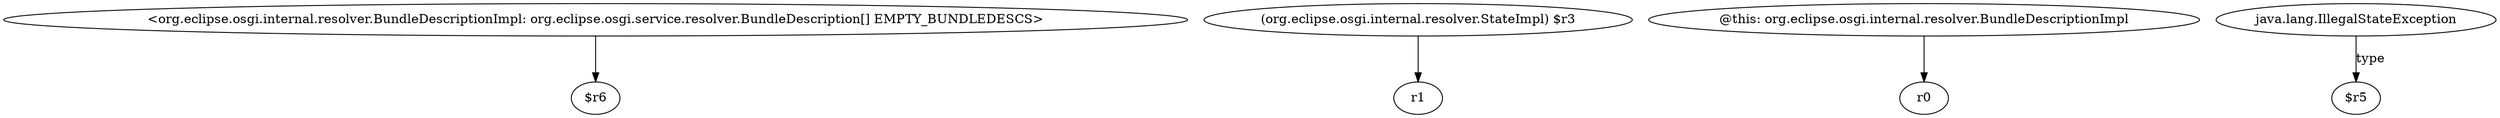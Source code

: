 digraph g {
0[label="<org.eclipse.osgi.internal.resolver.BundleDescriptionImpl: org.eclipse.osgi.service.resolver.BundleDescription[] EMPTY_BUNDLEDESCS>"]
1[label="$r6"]
0->1[label=""]
2[label="(org.eclipse.osgi.internal.resolver.StateImpl) $r3"]
3[label="r1"]
2->3[label=""]
4[label="@this: org.eclipse.osgi.internal.resolver.BundleDescriptionImpl"]
5[label="r0"]
4->5[label=""]
6[label="java.lang.IllegalStateException"]
7[label="$r5"]
6->7[label="type"]
}